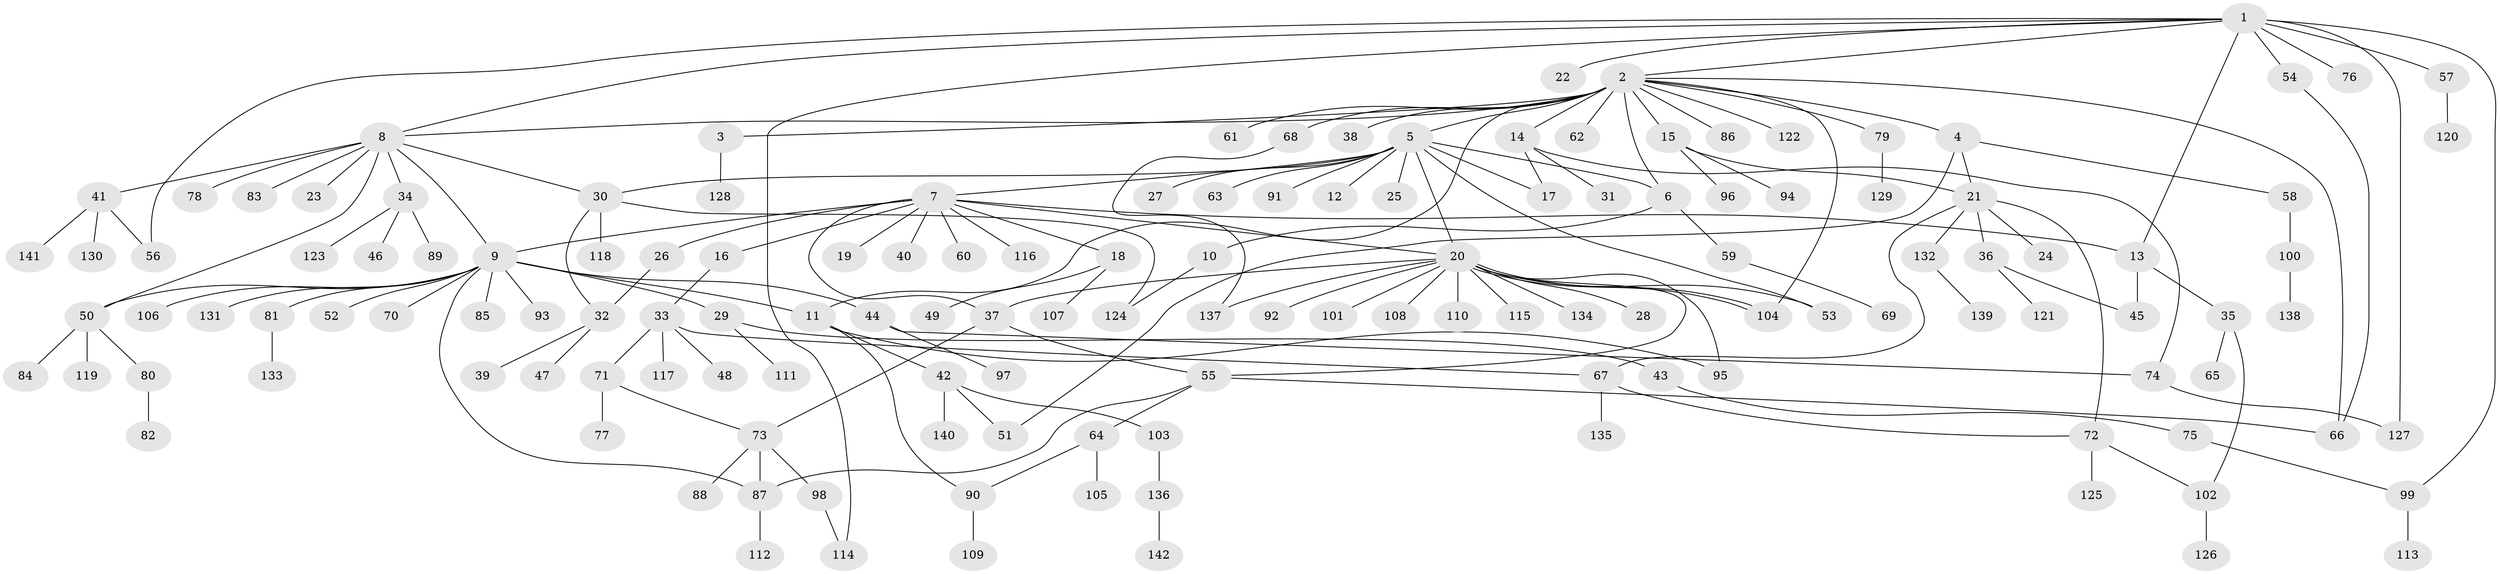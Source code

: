 // Generated by graph-tools (version 1.1) at 2025/48/03/09/25 04:48:50]
// undirected, 142 vertices, 176 edges
graph export_dot {
graph [start="1"]
  node [color=gray90,style=filled];
  1;
  2;
  3;
  4;
  5;
  6;
  7;
  8;
  9;
  10;
  11;
  12;
  13;
  14;
  15;
  16;
  17;
  18;
  19;
  20;
  21;
  22;
  23;
  24;
  25;
  26;
  27;
  28;
  29;
  30;
  31;
  32;
  33;
  34;
  35;
  36;
  37;
  38;
  39;
  40;
  41;
  42;
  43;
  44;
  45;
  46;
  47;
  48;
  49;
  50;
  51;
  52;
  53;
  54;
  55;
  56;
  57;
  58;
  59;
  60;
  61;
  62;
  63;
  64;
  65;
  66;
  67;
  68;
  69;
  70;
  71;
  72;
  73;
  74;
  75;
  76;
  77;
  78;
  79;
  80;
  81;
  82;
  83;
  84;
  85;
  86;
  87;
  88;
  89;
  90;
  91;
  92;
  93;
  94;
  95;
  96;
  97;
  98;
  99;
  100;
  101;
  102;
  103;
  104;
  105;
  106;
  107;
  108;
  109;
  110;
  111;
  112;
  113;
  114;
  115;
  116;
  117;
  118;
  119;
  120;
  121;
  122;
  123;
  124;
  125;
  126;
  127;
  128;
  129;
  130;
  131;
  132;
  133;
  134;
  135;
  136;
  137;
  138;
  139;
  140;
  141;
  142;
  1 -- 2;
  1 -- 8;
  1 -- 13;
  1 -- 22;
  1 -- 54;
  1 -- 56;
  1 -- 57;
  1 -- 76;
  1 -- 99;
  1 -- 114;
  1 -- 127;
  2 -- 3;
  2 -- 4;
  2 -- 5;
  2 -- 6;
  2 -- 8;
  2 -- 11;
  2 -- 14;
  2 -- 15;
  2 -- 38;
  2 -- 61;
  2 -- 62;
  2 -- 66;
  2 -- 68;
  2 -- 79;
  2 -- 86;
  2 -- 104;
  2 -- 122;
  3 -- 128;
  4 -- 21;
  4 -- 51;
  4 -- 58;
  5 -- 6;
  5 -- 7;
  5 -- 12;
  5 -- 17;
  5 -- 20;
  5 -- 25;
  5 -- 27;
  5 -- 30;
  5 -- 53;
  5 -- 63;
  5 -- 91;
  6 -- 10;
  6 -- 59;
  7 -- 9;
  7 -- 13;
  7 -- 16;
  7 -- 18;
  7 -- 19;
  7 -- 20;
  7 -- 26;
  7 -- 37;
  7 -- 40;
  7 -- 60;
  7 -- 116;
  8 -- 9;
  8 -- 23;
  8 -- 30;
  8 -- 34;
  8 -- 41;
  8 -- 50;
  8 -- 78;
  8 -- 83;
  9 -- 11;
  9 -- 29;
  9 -- 44;
  9 -- 50;
  9 -- 52;
  9 -- 70;
  9 -- 81;
  9 -- 85;
  9 -- 87;
  9 -- 93;
  9 -- 106;
  9 -- 131;
  10 -- 124;
  11 -- 42;
  11 -- 90;
  11 -- 95;
  13 -- 35;
  13 -- 45;
  14 -- 17;
  14 -- 31;
  14 -- 74;
  15 -- 21;
  15 -- 94;
  15 -- 96;
  16 -- 33;
  18 -- 49;
  18 -- 107;
  20 -- 28;
  20 -- 37;
  20 -- 53;
  20 -- 55;
  20 -- 92;
  20 -- 95;
  20 -- 101;
  20 -- 104;
  20 -- 104;
  20 -- 108;
  20 -- 110;
  20 -- 115;
  20 -- 134;
  20 -- 137;
  21 -- 24;
  21 -- 36;
  21 -- 67;
  21 -- 72;
  21 -- 132;
  26 -- 32;
  29 -- 43;
  29 -- 111;
  30 -- 32;
  30 -- 118;
  30 -- 124;
  32 -- 39;
  32 -- 47;
  33 -- 48;
  33 -- 67;
  33 -- 71;
  33 -- 117;
  34 -- 46;
  34 -- 89;
  34 -- 123;
  35 -- 65;
  35 -- 102;
  36 -- 45;
  36 -- 121;
  37 -- 55;
  37 -- 73;
  41 -- 56;
  41 -- 130;
  41 -- 141;
  42 -- 51;
  42 -- 103;
  42 -- 140;
  43 -- 75;
  44 -- 74;
  44 -- 97;
  50 -- 80;
  50 -- 84;
  50 -- 119;
  54 -- 66;
  55 -- 64;
  55 -- 66;
  55 -- 87;
  57 -- 120;
  58 -- 100;
  59 -- 69;
  64 -- 90;
  64 -- 105;
  67 -- 72;
  67 -- 135;
  68 -- 137;
  71 -- 73;
  71 -- 77;
  72 -- 102;
  72 -- 125;
  73 -- 87;
  73 -- 88;
  73 -- 98;
  74 -- 127;
  75 -- 99;
  79 -- 129;
  80 -- 82;
  81 -- 133;
  87 -- 112;
  90 -- 109;
  98 -- 114;
  99 -- 113;
  100 -- 138;
  102 -- 126;
  103 -- 136;
  132 -- 139;
  136 -- 142;
}
